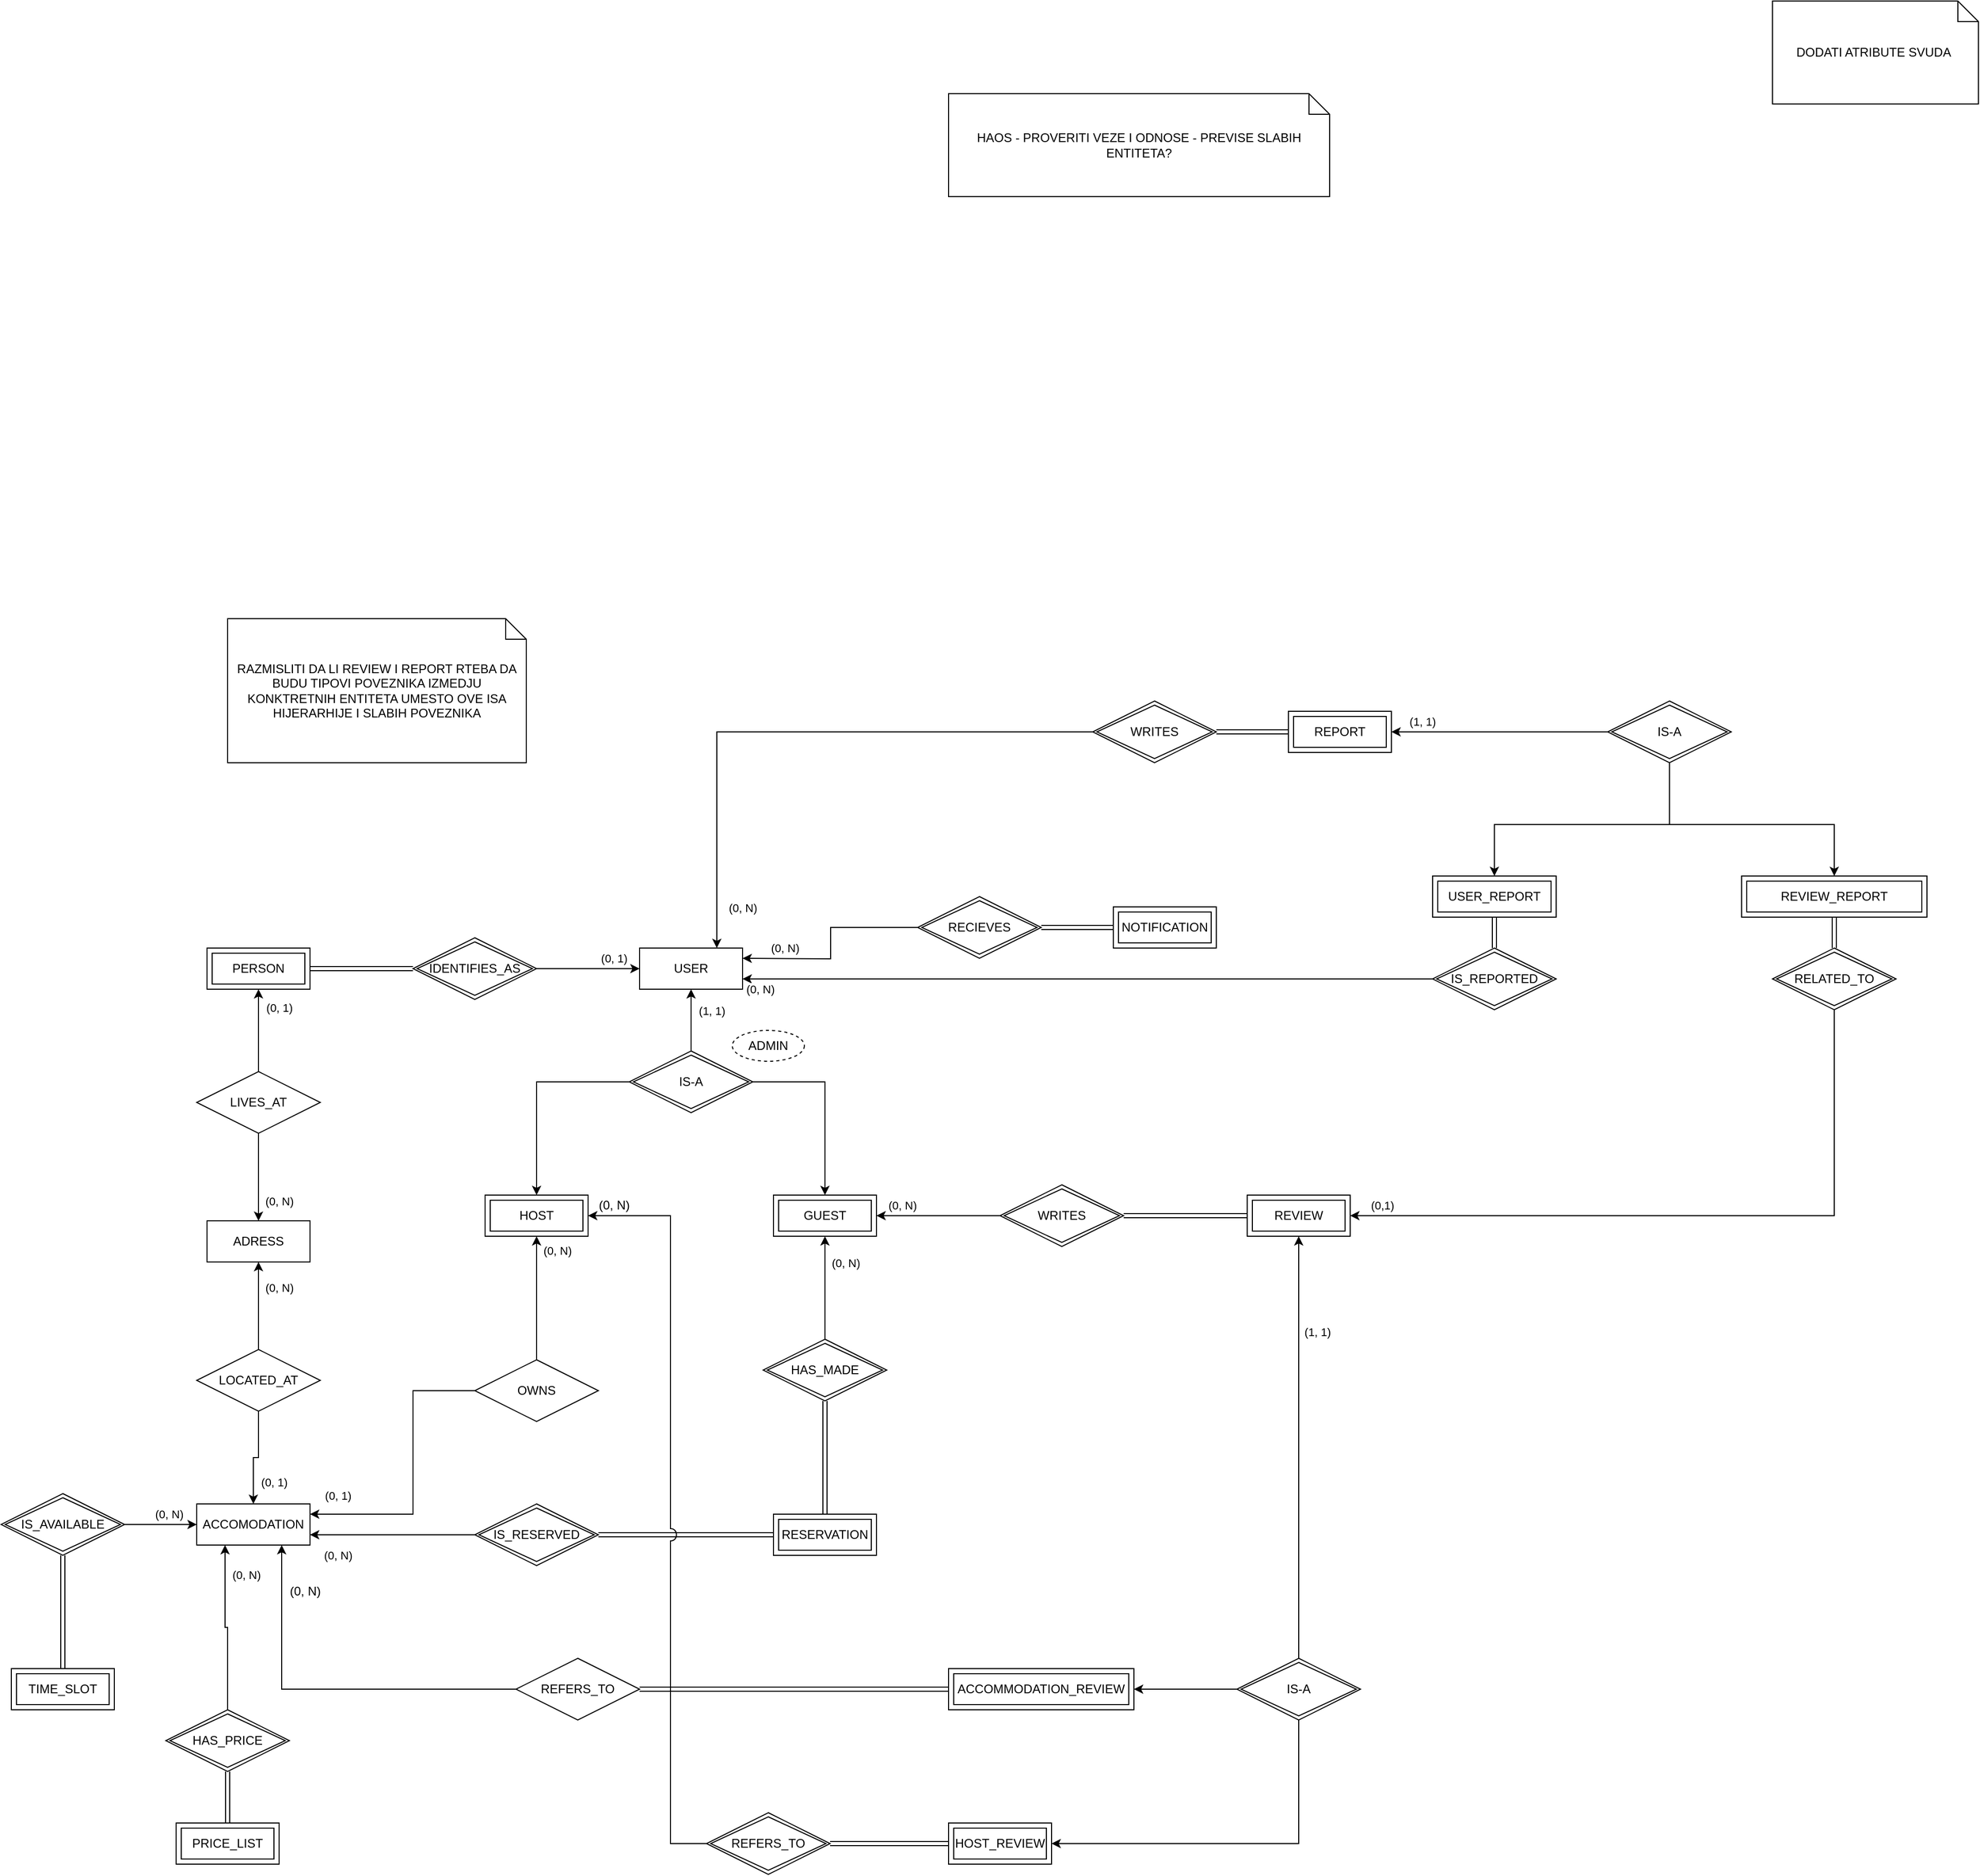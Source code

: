 <mxfile version="22.0.8" type="github">
  <diagram name="Page-1" id="e56a1550-8fbb-45ad-956c-1786394a9013">
    <mxGraphModel dx="2213" dy="1811" grid="1" gridSize="10" guides="1" tooltips="1" connect="1" arrows="1" fold="1" page="1" pageScale="1" pageWidth="1100" pageHeight="850" background="none" math="0" shadow="0">
      <root>
        <mxCell id="0" />
        <mxCell id="1" parent="0" />
        <mxCell id="FNh4Q3ipCf9CpvlprsuN-2" value="USER" style="whiteSpace=wrap;html=1;align=center;" parent="1" vertex="1">
          <mxGeometry x="100" y="120" width="100" height="40" as="geometry" />
        </mxCell>
        <mxCell id="FNh4Q3ipCf9CpvlprsuN-29" style="edgeStyle=orthogonalEdgeStyle;rounded=0;orthogonalLoop=1;jettySize=auto;html=1;entryX=0.5;entryY=1;entryDx=0;entryDy=0;" parent="1" source="FNh4Q3ipCf9CpvlprsuN-28" target="FNh4Q3ipCf9CpvlprsuN-2" edge="1">
          <mxGeometry relative="1" as="geometry" />
        </mxCell>
        <mxCell id="zW3tdYn2aXcVrVgODLso-2" value="(1, 1)" style="edgeLabel;html=1;align=center;verticalAlign=middle;resizable=0;points=[];" parent="FNh4Q3ipCf9CpvlprsuN-29" vertex="1" connectable="0">
          <mxGeometry x="0.299" relative="1" as="geometry">
            <mxPoint x="20" as="offset" />
          </mxGeometry>
        </mxCell>
        <mxCell id="FNh4Q3ipCf9CpvlprsuN-30" style="edgeStyle=orthogonalEdgeStyle;rounded=0;orthogonalLoop=1;jettySize=auto;html=1;entryX=0.5;entryY=0;entryDx=0;entryDy=0;" parent="1" source="FNh4Q3ipCf9CpvlprsuN-28" target="zW3tdYn2aXcVrVgODLso-71" edge="1">
          <mxGeometry relative="1" as="geometry">
            <mxPoint x="0.067" y="360" as="targetPoint" />
          </mxGeometry>
        </mxCell>
        <mxCell id="FNh4Q3ipCf9CpvlprsuN-33" style="edgeStyle=orthogonalEdgeStyle;rounded=0;orthogonalLoop=1;jettySize=auto;html=1;entryX=0.5;entryY=0;entryDx=0;entryDy=0;" parent="1" source="FNh4Q3ipCf9CpvlprsuN-28" target="zW3tdYn2aXcVrVgODLso-72" edge="1">
          <mxGeometry relative="1" as="geometry">
            <Array as="points">
              <mxPoint x="280" y="250" />
            </Array>
            <mxPoint x="280" y="360" as="targetPoint" />
          </mxGeometry>
        </mxCell>
        <mxCell id="FNh4Q3ipCf9CpvlprsuN-28" value="IS-A" style="shape=rhombus;double=1;perimeter=rhombusPerimeter;whiteSpace=wrap;html=1;align=center;" parent="1" vertex="1">
          <mxGeometry x="90" y="220" width="120" height="60" as="geometry" />
        </mxCell>
        <mxCell id="zW3tdYn2aXcVrVgODLso-1" value="ADMIN" style="ellipse;whiteSpace=wrap;html=1;align=center;dashed=1;" parent="1" vertex="1">
          <mxGeometry x="190" y="200" width="70" height="30" as="geometry" />
        </mxCell>
        <mxCell id="zW3tdYn2aXcVrVgODLso-26" value="ADRESS" style="whiteSpace=wrap;html=1;align=center;" parent="1" vertex="1">
          <mxGeometry x="-320" y="385" width="100" height="40" as="geometry" />
        </mxCell>
        <mxCell id="zW3tdYn2aXcVrVgODLso-27" value="ACCOMODATION" style="whiteSpace=wrap;html=1;align=center;" parent="1" vertex="1">
          <mxGeometry x="-330" y="660" width="110" height="40" as="geometry" />
        </mxCell>
        <mxCell id="zW3tdYn2aXcVrVgODLso-30" style="edgeStyle=orthogonalEdgeStyle;rounded=0;orthogonalLoop=1;jettySize=auto;html=1;entryX=0.5;entryY=1;entryDx=0;entryDy=0;" parent="1" source="zW3tdYn2aXcVrVgODLso-34" target="zW3tdYn2aXcVrVgODLso-42" edge="1">
          <mxGeometry relative="1" as="geometry" />
        </mxCell>
        <mxCell id="zW3tdYn2aXcVrVgODLso-31" value="(0, 1)" style="edgeLabel;html=1;align=center;verticalAlign=middle;resizable=0;points=[];" parent="zW3tdYn2aXcVrVgODLso-30" vertex="1" connectable="0">
          <mxGeometry x="0.555" relative="1" as="geometry">
            <mxPoint x="20" as="offset" />
          </mxGeometry>
        </mxCell>
        <mxCell id="zW3tdYn2aXcVrVgODLso-46" style="edgeStyle=orthogonalEdgeStyle;rounded=0;orthogonalLoop=1;jettySize=auto;html=1;entryX=0.5;entryY=0;entryDx=0;entryDy=0;" parent="1" source="zW3tdYn2aXcVrVgODLso-34" target="zW3tdYn2aXcVrVgODLso-26" edge="1">
          <mxGeometry relative="1" as="geometry" />
        </mxCell>
        <mxCell id="zW3tdYn2aXcVrVgODLso-47" value="(0, N)" style="edgeLabel;html=1;align=center;verticalAlign=middle;resizable=0;points=[];" parent="zW3tdYn2aXcVrVgODLso-46" vertex="1" connectable="0">
          <mxGeometry x="0.691" y="1" relative="1" as="geometry">
            <mxPoint x="19" y="-6" as="offset" />
          </mxGeometry>
        </mxCell>
        <mxCell id="zW3tdYn2aXcVrVgODLso-34" value="LIVES_AT" style="shape=rhombus;perimeter=rhombusPerimeter;whiteSpace=wrap;html=1;align=center;" parent="1" vertex="1">
          <mxGeometry x="-330" y="240" width="120" height="60" as="geometry" />
        </mxCell>
        <mxCell id="zW3tdYn2aXcVrVgODLso-35" style="edgeStyle=orthogonalEdgeStyle;rounded=0;orthogonalLoop=1;jettySize=auto;html=1;entryX=0.5;entryY=1;entryDx=0;entryDy=0;" parent="1" source="zW3tdYn2aXcVrVgODLso-39" target="zW3tdYn2aXcVrVgODLso-26" edge="1">
          <mxGeometry relative="1" as="geometry" />
        </mxCell>
        <mxCell id="zW3tdYn2aXcVrVgODLso-36" value="(0, N)" style="edgeLabel;html=1;align=center;verticalAlign=middle;resizable=0;points=[];" parent="zW3tdYn2aXcVrVgODLso-35" vertex="1" connectable="0">
          <mxGeometry x="0.423" y="-1" relative="1" as="geometry">
            <mxPoint x="19" as="offset" />
          </mxGeometry>
        </mxCell>
        <mxCell id="zW3tdYn2aXcVrVgODLso-37" style="edgeStyle=orthogonalEdgeStyle;rounded=0;orthogonalLoop=1;jettySize=auto;html=1;entryX=0.5;entryY=0;entryDx=0;entryDy=0;" parent="1" source="zW3tdYn2aXcVrVgODLso-39" target="zW3tdYn2aXcVrVgODLso-27" edge="1">
          <mxGeometry relative="1" as="geometry">
            <mxPoint x="116" y="700" as="targetPoint" />
          </mxGeometry>
        </mxCell>
        <mxCell id="zW3tdYn2aXcVrVgODLso-38" value="(0, 1)" style="edgeLabel;html=1;align=center;verticalAlign=middle;resizable=0;points=[];" parent="zW3tdYn2aXcVrVgODLso-37" vertex="1" connectable="0">
          <mxGeometry x="0.228" y="1" relative="1" as="geometry">
            <mxPoint x="19" y="15" as="offset" />
          </mxGeometry>
        </mxCell>
        <mxCell id="zW3tdYn2aXcVrVgODLso-39" value="LOCATED_AT" style="shape=rhombus;perimeter=rhombusPerimeter;whiteSpace=wrap;html=1;align=center;" parent="1" vertex="1">
          <mxGeometry x="-330" y="510" width="120" height="60" as="geometry" />
        </mxCell>
        <mxCell id="zW3tdYn2aXcVrVgODLso-44" style="edgeStyle=orthogonalEdgeStyle;rounded=0;orthogonalLoop=1;jettySize=auto;html=1;entryX=0;entryY=0.5;entryDx=0;entryDy=0;" parent="1" source="zW3tdYn2aXcVrVgODLso-41" target="FNh4Q3ipCf9CpvlprsuN-2" edge="1">
          <mxGeometry relative="1" as="geometry" />
        </mxCell>
        <mxCell id="zW3tdYn2aXcVrVgODLso-45" value="(0, 1)" style="edgeLabel;html=1;align=center;verticalAlign=middle;resizable=0;points=[];" parent="zW3tdYn2aXcVrVgODLso-44" vertex="1" connectable="0">
          <mxGeometry x="0.599" y="3" relative="1" as="geometry">
            <mxPoint x="-5" y="-7" as="offset" />
          </mxGeometry>
        </mxCell>
        <mxCell id="zW3tdYn2aXcVrVgODLso-41" value="IDENTIFIES_AS" style="shape=rhombus;double=1;perimeter=rhombusPerimeter;whiteSpace=wrap;html=1;align=center;" parent="1" vertex="1">
          <mxGeometry x="-120" y="110" width="120" height="60" as="geometry" />
        </mxCell>
        <mxCell id="zW3tdYn2aXcVrVgODLso-42" value="PERSON" style="shape=ext;margin=3;double=1;whiteSpace=wrap;html=1;align=center;" parent="1" vertex="1">
          <mxGeometry x="-320" y="120" width="100" height="40" as="geometry" />
        </mxCell>
        <mxCell id="zW3tdYn2aXcVrVgODLso-43" value="" style="shape=link;html=1;rounded=0;entryX=1;entryY=0.5;entryDx=0;entryDy=0;exitX=0;exitY=0.5;exitDx=0;exitDy=0;" parent="1" source="zW3tdYn2aXcVrVgODLso-41" target="zW3tdYn2aXcVrVgODLso-42" edge="1">
          <mxGeometry relative="1" as="geometry">
            <mxPoint x="-80" y="140" as="sourcePoint" />
            <mxPoint x="-690" y="350" as="targetPoint" />
          </mxGeometry>
        </mxCell>
        <mxCell id="zW3tdYn2aXcVrVgODLso-49" style="edgeStyle=orthogonalEdgeStyle;rounded=0;orthogonalLoop=1;jettySize=auto;html=1;entryX=0.25;entryY=1;entryDx=0;entryDy=0;" parent="1" source="zW3tdYn2aXcVrVgODLso-48" target="zW3tdYn2aXcVrVgODLso-27" edge="1">
          <mxGeometry relative="1" as="geometry" />
        </mxCell>
        <mxCell id="zW3tdYn2aXcVrVgODLso-50" value="(0, N)" style="edgeLabel;html=1;align=center;verticalAlign=middle;resizable=0;points=[];" parent="zW3tdYn2aXcVrVgODLso-49" vertex="1" connectable="0">
          <mxGeometry x="0.681" y="2" relative="1" as="geometry">
            <mxPoint x="22" y="3" as="offset" />
          </mxGeometry>
        </mxCell>
        <mxCell id="zW3tdYn2aXcVrVgODLso-48" value="HAS_PRICE" style="shape=rhombus;double=1;perimeter=rhombusPerimeter;whiteSpace=wrap;html=1;align=center;" parent="1" vertex="1">
          <mxGeometry x="-360" y="860" width="120" height="60" as="geometry" />
        </mxCell>
        <mxCell id="zW3tdYn2aXcVrVgODLso-53" value="PRICE_LIST" style="shape=ext;margin=3;double=1;whiteSpace=wrap;html=1;align=center;" parent="1" vertex="1">
          <mxGeometry x="-350" y="970" width="100" height="40" as="geometry" />
        </mxCell>
        <mxCell id="zW3tdYn2aXcVrVgODLso-55" value="" style="shape=link;html=1;rounded=0;entryX=0.5;entryY=1;entryDx=0;entryDy=0;exitX=0.5;exitY=0;exitDx=0;exitDy=0;" parent="1" source="zW3tdYn2aXcVrVgODLso-53" target="zW3tdYn2aXcVrVgODLso-48" edge="1">
          <mxGeometry relative="1" as="geometry">
            <mxPoint x="-120" y="920" as="sourcePoint" />
            <mxPoint x="-220" y="920" as="targetPoint" />
          </mxGeometry>
        </mxCell>
        <mxCell id="zW3tdYn2aXcVrVgODLso-61" style="edgeStyle=orthogonalEdgeStyle;rounded=0;orthogonalLoop=1;jettySize=auto;html=1;entryX=0;entryY=0.5;entryDx=0;entryDy=0;" parent="1" source="zW3tdYn2aXcVrVgODLso-56" target="zW3tdYn2aXcVrVgODLso-27" edge="1">
          <mxGeometry relative="1" as="geometry" />
        </mxCell>
        <mxCell id="zW3tdYn2aXcVrVgODLso-62" value="(0, N)" style="edgeLabel;html=1;align=center;verticalAlign=middle;resizable=0;points=[];" parent="zW3tdYn2aXcVrVgODLso-61" vertex="1" connectable="0">
          <mxGeometry x="0.587" relative="1" as="geometry">
            <mxPoint x="-13" y="-10" as="offset" />
          </mxGeometry>
        </mxCell>
        <mxCell id="zW3tdYn2aXcVrVgODLso-56" value="IS_AVAILABLE" style="shape=rhombus;double=1;perimeter=rhombusPerimeter;whiteSpace=wrap;html=1;align=center;" parent="1" vertex="1">
          <mxGeometry x="-520" y="650" width="120" height="60" as="geometry" />
        </mxCell>
        <mxCell id="zW3tdYn2aXcVrVgODLso-57" value="TIME_SLOT" style="shape=ext;margin=3;double=1;whiteSpace=wrap;html=1;align=center;" parent="1" vertex="1">
          <mxGeometry x="-510" y="820" width="100" height="40" as="geometry" />
        </mxCell>
        <mxCell id="zW3tdYn2aXcVrVgODLso-58" value="" style="shape=link;html=1;rounded=0;entryX=0.5;entryY=1;entryDx=0;entryDy=0;exitX=0.5;exitY=0;exitDx=0;exitDy=0;" parent="1" source="zW3tdYn2aXcVrVgODLso-57" target="zW3tdYn2aXcVrVgODLso-56" edge="1">
          <mxGeometry relative="1" as="geometry">
            <mxPoint x="-310" y="770" as="sourcePoint" />
            <mxPoint x="-410" y="770" as="targetPoint" />
          </mxGeometry>
        </mxCell>
        <mxCell id="zW3tdYn2aXcVrVgODLso-71" value="HOST" style="shape=ext;margin=3;double=1;whiteSpace=wrap;html=1;align=center;" parent="1" vertex="1">
          <mxGeometry x="-50" y="360" width="100" height="40" as="geometry" />
        </mxCell>
        <mxCell id="zW3tdYn2aXcVrVgODLso-72" value="GUEST" style="shape=ext;margin=3;double=1;whiteSpace=wrap;html=1;align=center;" parent="1" vertex="1">
          <mxGeometry x="230" y="360" width="100" height="40" as="geometry" />
        </mxCell>
        <mxCell id="zW3tdYn2aXcVrVgODLso-73" value="RESERVATION" style="shape=ext;margin=3;double=1;whiteSpace=wrap;html=1;align=center;" parent="1" vertex="1">
          <mxGeometry x="230" y="670" width="100" height="40" as="geometry" />
        </mxCell>
        <mxCell id="zW3tdYn2aXcVrVgODLso-78" style="edgeStyle=orthogonalEdgeStyle;rounded=0;orthogonalLoop=1;jettySize=auto;html=1;entryX=1;entryY=0.5;entryDx=0;entryDy=0;" parent="1" source="zW3tdYn2aXcVrVgODLso-74" edge="1">
          <mxGeometry relative="1" as="geometry">
            <mxPoint x="-220.0" y="690.0" as="targetPoint" />
          </mxGeometry>
        </mxCell>
        <mxCell id="zW3tdYn2aXcVrVgODLso-82" value="(0, N)" style="edgeLabel;html=1;align=center;verticalAlign=middle;resizable=0;points=[];" parent="zW3tdYn2aXcVrVgODLso-78" vertex="1" connectable="0">
          <mxGeometry x="0.672" y="-4" relative="1" as="geometry">
            <mxPoint y="24" as="offset" />
          </mxGeometry>
        </mxCell>
        <mxCell id="zW3tdYn2aXcVrVgODLso-74" value="IS_RESERVED" style="shape=rhombus;double=1;perimeter=rhombusPerimeter;whiteSpace=wrap;html=1;align=center;" parent="1" vertex="1">
          <mxGeometry x="-60" y="660" width="120" height="60" as="geometry" />
        </mxCell>
        <mxCell id="zW3tdYn2aXcVrVgODLso-77" style="edgeStyle=orthogonalEdgeStyle;rounded=0;orthogonalLoop=1;jettySize=auto;html=1;entryX=0.5;entryY=1;entryDx=0;entryDy=0;" parent="1" source="zW3tdYn2aXcVrVgODLso-75" target="zW3tdYn2aXcVrVgODLso-72" edge="1">
          <mxGeometry relative="1" as="geometry" />
        </mxCell>
        <mxCell id="zW3tdYn2aXcVrVgODLso-81" value="(0, N)" style="edgeLabel;html=1;align=center;verticalAlign=middle;resizable=0;points=[];" parent="zW3tdYn2aXcVrVgODLso-77" vertex="1" connectable="0">
          <mxGeometry x="0.545" relative="1" as="geometry">
            <mxPoint x="20" y="3" as="offset" />
          </mxGeometry>
        </mxCell>
        <mxCell id="zW3tdYn2aXcVrVgODLso-75" value="HAS_MADE" style="shape=rhombus;double=1;perimeter=rhombusPerimeter;whiteSpace=wrap;html=1;align=center;" parent="1" vertex="1">
          <mxGeometry x="220" y="500" width="120" height="60" as="geometry" />
        </mxCell>
        <mxCell id="zW3tdYn2aXcVrVgODLso-79" value="" style="shape=link;html=1;rounded=0;entryX=0.5;entryY=1;entryDx=0;entryDy=0;exitX=0.5;exitY=0;exitDx=0;exitDy=0;" parent="1" source="zW3tdYn2aXcVrVgODLso-73" target="zW3tdYn2aXcVrVgODLso-75" edge="1">
          <mxGeometry relative="1" as="geometry">
            <mxPoint x="329.09" y="665" as="sourcePoint" />
            <mxPoint x="329.09" y="555" as="targetPoint" />
          </mxGeometry>
        </mxCell>
        <mxCell id="zW3tdYn2aXcVrVgODLso-80" value="" style="shape=link;html=1;rounded=0;entryX=0;entryY=0.5;entryDx=0;entryDy=0;exitX=1;exitY=0.5;exitDx=0;exitDy=0;" parent="1" source="zW3tdYn2aXcVrVgODLso-74" target="zW3tdYn2aXcVrVgODLso-73" edge="1">
          <mxGeometry relative="1" as="geometry">
            <mxPoint x="110" y="720" as="sourcePoint" />
            <mxPoint x="110" y="620" as="targetPoint" />
          </mxGeometry>
        </mxCell>
        <mxCell id="zW3tdYn2aXcVrVgODLso-85" style="edgeStyle=orthogonalEdgeStyle;rounded=0;orthogonalLoop=1;jettySize=auto;html=1;entryX=0.5;entryY=1;entryDx=0;entryDy=0;" parent="1" source="zW3tdYn2aXcVrVgODLso-83" target="zW3tdYn2aXcVrVgODLso-71" edge="1">
          <mxGeometry relative="1" as="geometry" />
        </mxCell>
        <mxCell id="zW3tdYn2aXcVrVgODLso-90" value="(0, N)" style="edgeLabel;html=1;align=center;verticalAlign=middle;resizable=0;points=[];" parent="zW3tdYn2aXcVrVgODLso-85" vertex="1" connectable="0">
          <mxGeometry x="0.837" y="3" relative="1" as="geometry">
            <mxPoint x="23" y="4" as="offset" />
          </mxGeometry>
        </mxCell>
        <mxCell id="zW3tdYn2aXcVrVgODLso-88" style="edgeStyle=orthogonalEdgeStyle;rounded=0;orthogonalLoop=1;jettySize=auto;html=1;entryX=1;entryY=0.25;entryDx=0;entryDy=0;" parent="1" source="zW3tdYn2aXcVrVgODLso-83" target="zW3tdYn2aXcVrVgODLso-27" edge="1">
          <mxGeometry relative="1" as="geometry">
            <Array as="points">
              <mxPoint x="-120" y="670" />
            </Array>
          </mxGeometry>
        </mxCell>
        <mxCell id="zW3tdYn2aXcVrVgODLso-89" value="(0, 1)" style="edgeLabel;html=1;align=center;verticalAlign=middle;resizable=0;points=[];" parent="zW3tdYn2aXcVrVgODLso-88" vertex="1" connectable="0">
          <mxGeometry x="0.737" relative="1" as="geometry">
            <mxPoint x="-10" y="-18" as="offset" />
          </mxGeometry>
        </mxCell>
        <mxCell id="zW3tdYn2aXcVrVgODLso-83" value="OWNS" style="shape=rhombus;perimeter=rhombusPerimeter;whiteSpace=wrap;html=1;align=center;" parent="1" vertex="1">
          <mxGeometry x="-60" y="520" width="120" height="60" as="geometry" />
        </mxCell>
        <mxCell id="zW3tdYn2aXcVrVgODLso-91" value="NOTIFICATION" style="shape=ext;margin=3;double=1;whiteSpace=wrap;html=1;align=center;" parent="1" vertex="1">
          <mxGeometry x="560" y="80" width="100" height="40" as="geometry" />
        </mxCell>
        <mxCell id="zW3tdYn2aXcVrVgODLso-93" style="edgeStyle=orthogonalEdgeStyle;rounded=0;orthogonalLoop=1;jettySize=auto;html=1;entryX=1;entryY=0.5;entryDx=0;entryDy=0;" parent="1" source="zW3tdYn2aXcVrVgODLso-92" edge="1">
          <mxGeometry relative="1" as="geometry">
            <mxPoint x="200" y="130" as="targetPoint" />
          </mxGeometry>
        </mxCell>
        <mxCell id="zW3tdYn2aXcVrVgODLso-94" value="(0, N)" style="edgeLabel;html=1;align=center;verticalAlign=middle;resizable=0;points=[];" parent="zW3tdYn2aXcVrVgODLso-93" vertex="1" connectable="0">
          <mxGeometry x="0.589" relative="1" as="geometry">
            <mxPoint y="-10" as="offset" />
          </mxGeometry>
        </mxCell>
        <mxCell id="zW3tdYn2aXcVrVgODLso-92" value="RECIEVES" style="shape=rhombus;double=1;perimeter=rhombusPerimeter;whiteSpace=wrap;html=1;align=center;" parent="1" vertex="1">
          <mxGeometry x="370" y="70" width="120" height="60" as="geometry" />
        </mxCell>
        <mxCell id="zW3tdYn2aXcVrVgODLso-95" value="" style="shape=link;html=1;rounded=0;entryX=0;entryY=0.5;entryDx=0;entryDy=0;exitX=1;exitY=0.5;exitDx=0;exitDy=0;" parent="1" source="zW3tdYn2aXcVrVgODLso-92" target="zW3tdYn2aXcVrVgODLso-91" edge="1">
          <mxGeometry relative="1" as="geometry">
            <mxPoint x="390" y="180" as="sourcePoint" />
            <mxPoint x="560" y="180" as="targetPoint" />
          </mxGeometry>
        </mxCell>
        <mxCell id="zW3tdYn2aXcVrVgODLso-109" style="edgeStyle=orthogonalEdgeStyle;rounded=0;orthogonalLoop=1;jettySize=auto;html=1;entryX=0.5;entryY=1;entryDx=0;entryDy=0;" parent="1" source="zW3tdYn2aXcVrVgODLso-97" target="zW3tdYn2aXcVrVgODLso-113" edge="1">
          <mxGeometry relative="1" as="geometry">
            <mxPoint x="740" y="450" as="targetPoint" />
          </mxGeometry>
        </mxCell>
        <mxCell id="zW3tdYn2aXcVrVgODLso-112" value="(1, 1)" style="edgeLabel;html=1;align=center;verticalAlign=middle;resizable=0;points=[];" parent="zW3tdYn2aXcVrVgODLso-109" vertex="1" connectable="0">
          <mxGeometry x="0.252" y="1" relative="1" as="geometry">
            <mxPoint x="19" y="-61" as="offset" />
          </mxGeometry>
        </mxCell>
        <mxCell id="zW3tdYn2aXcVrVgODLso-110" style="edgeStyle=orthogonalEdgeStyle;rounded=0;orthogonalLoop=1;jettySize=auto;html=1;entryX=1;entryY=0.5;entryDx=0;entryDy=0;" parent="1" source="zW3tdYn2aXcVrVgODLso-97" target="zW3tdYn2aXcVrVgODLso-99" edge="1">
          <mxGeometry relative="1" as="geometry" />
        </mxCell>
        <mxCell id="zW3tdYn2aXcVrVgODLso-111" style="edgeStyle=orthogonalEdgeStyle;rounded=0;orthogonalLoop=1;jettySize=auto;html=1;entryX=1;entryY=0.5;entryDx=0;entryDy=0;" parent="1" source="zW3tdYn2aXcVrVgODLso-97" target="zW3tdYn2aXcVrVgODLso-98" edge="1">
          <mxGeometry relative="1" as="geometry">
            <Array as="points">
              <mxPoint x="740" y="990" />
            </Array>
          </mxGeometry>
        </mxCell>
        <mxCell id="zW3tdYn2aXcVrVgODLso-97" value="IS-A" style="shape=rhombus;double=1;perimeter=rhombusPerimeter;whiteSpace=wrap;html=1;align=center;" parent="1" vertex="1">
          <mxGeometry x="680" y="810" width="120" height="60" as="geometry" />
        </mxCell>
        <mxCell id="zW3tdYn2aXcVrVgODLso-98" value="HOST_REVIEW" style="shape=ext;margin=3;double=1;whiteSpace=wrap;html=1;align=center;" parent="1" vertex="1">
          <mxGeometry x="400" y="970" width="100" height="40" as="geometry" />
        </mxCell>
        <mxCell id="zW3tdYn2aXcVrVgODLso-99" value="ACCOMMODATION_REVIEW" style="shape=ext;margin=3;double=1;whiteSpace=wrap;html=1;align=center;" parent="1" vertex="1">
          <mxGeometry x="400" y="820" width="180" height="40" as="geometry" />
        </mxCell>
        <mxCell id="zW3tdYn2aXcVrVgODLso-122" style="edgeStyle=orthogonalEdgeStyle;rounded=0;orthogonalLoop=1;jettySize=auto;html=1;entryX=1;entryY=0.5;entryDx=0;entryDy=0;" parent="1" source="zW3tdYn2aXcVrVgODLso-101" target="zW3tdYn2aXcVrVgODLso-119" edge="1">
          <mxGeometry relative="1" as="geometry" />
        </mxCell>
        <mxCell id="zW3tdYn2aXcVrVgODLso-125" value="(1, 1)" style="edgeLabel;html=1;align=center;verticalAlign=middle;resizable=0;points=[];" parent="zW3tdYn2aXcVrVgODLso-122" vertex="1" connectable="0">
          <mxGeometry x="0.394" relative="1" as="geometry">
            <mxPoint x="-34" y="-10" as="offset" />
          </mxGeometry>
        </mxCell>
        <mxCell id="ZNePwDmFknTvc-3T5sdp-17" style="edgeStyle=orthogonalEdgeStyle;rounded=0;orthogonalLoop=1;jettySize=auto;html=1;entryX=0.5;entryY=0;entryDx=0;entryDy=0;exitX=0.5;exitY=1;exitDx=0;exitDy=0;" edge="1" parent="1" source="zW3tdYn2aXcVrVgODLso-101" target="zW3tdYn2aXcVrVgODLso-102">
          <mxGeometry relative="1" as="geometry">
            <mxPoint x="1090" y="-50" as="sourcePoint" />
            <mxPoint x="980" y="90" as="targetPoint" />
            <Array as="points">
              <mxPoint x="1100" />
              <mxPoint x="930" />
            </Array>
          </mxGeometry>
        </mxCell>
        <mxCell id="ZNePwDmFknTvc-3T5sdp-18" style="edgeStyle=orthogonalEdgeStyle;rounded=0;orthogonalLoop=1;jettySize=auto;html=1;entryX=0.5;entryY=0;entryDx=0;entryDy=0;" edge="1" parent="1" source="zW3tdYn2aXcVrVgODLso-101" target="zW3tdYn2aXcVrVgODLso-103">
          <mxGeometry relative="1" as="geometry">
            <Array as="points">
              <mxPoint x="1100" />
              <mxPoint x="1260" />
            </Array>
          </mxGeometry>
        </mxCell>
        <mxCell id="zW3tdYn2aXcVrVgODLso-101" value="IS-A" style="shape=rhombus;double=1;perimeter=rhombusPerimeter;whiteSpace=wrap;html=1;align=center;" parent="1" vertex="1">
          <mxGeometry x="1040" y="-120" width="120" height="60" as="geometry" />
        </mxCell>
        <mxCell id="zW3tdYn2aXcVrVgODLso-102" value="USER_REPORT" style="shape=ext;margin=3;double=1;whiteSpace=wrap;html=1;align=center;" parent="1" vertex="1">
          <mxGeometry x="870" y="50" width="120" height="40" as="geometry" />
        </mxCell>
        <mxCell id="zW3tdYn2aXcVrVgODLso-103" value="REVIEW_REPORT" style="shape=ext;margin=3;double=1;whiteSpace=wrap;html=1;align=center;" parent="1" vertex="1">
          <mxGeometry x="1170" y="50" width="180" height="40" as="geometry" />
        </mxCell>
        <mxCell id="zW3tdYn2aXcVrVgODLso-107" style="edgeStyle=orthogonalEdgeStyle;rounded=0;orthogonalLoop=1;jettySize=auto;html=1;exitX=0;exitY=0.5;exitDx=0;exitDy=0;entryX=1;entryY=0.5;entryDx=0;entryDy=0;" parent="1" source="zW3tdYn2aXcVrVgODLso-105" edge="1" target="zW3tdYn2aXcVrVgODLso-72">
          <mxGeometry relative="1" as="geometry">
            <mxPoint x="380" y="380" as="targetPoint" />
            <Array as="points" />
          </mxGeometry>
        </mxCell>
        <mxCell id="ZNePwDmFknTvc-3T5sdp-20" value="(0, N)" style="edgeLabel;html=1;align=center;verticalAlign=middle;resizable=0;points=[];" vertex="1" connectable="0" parent="zW3tdYn2aXcVrVgODLso-107">
          <mxGeometry x="0.588" y="-3" relative="1" as="geometry">
            <mxPoint y="-7" as="offset" />
          </mxGeometry>
        </mxCell>
        <mxCell id="zW3tdYn2aXcVrVgODLso-105" value="WRITES" style="shape=rhombus;double=1;perimeter=rhombusPerimeter;whiteSpace=wrap;html=1;align=center;" parent="1" vertex="1">
          <mxGeometry x="450" y="350" width="120" height="60" as="geometry" />
        </mxCell>
        <mxCell id="zW3tdYn2aXcVrVgODLso-106" value="" style="shape=link;html=1;rounded=0;exitX=1;exitY=0.5;exitDx=0;exitDy=0;entryX=0;entryY=0.5;entryDx=0;entryDy=0;" parent="1" source="zW3tdYn2aXcVrVgODLso-105" target="zW3tdYn2aXcVrVgODLso-113" edge="1">
          <mxGeometry relative="1" as="geometry">
            <mxPoint x="835" y="640" as="sourcePoint" />
            <mxPoint x="670" y="380" as="targetPoint" />
          </mxGeometry>
        </mxCell>
        <mxCell id="zW3tdYn2aXcVrVgODLso-113" value="REVIEW" style="shape=ext;margin=3;double=1;whiteSpace=wrap;html=1;align=center;" parent="1" vertex="1">
          <mxGeometry x="690" y="360" width="100" height="40" as="geometry" />
        </mxCell>
        <mxCell id="zW3tdYn2aXcVrVgODLso-120" style="edgeStyle=orthogonalEdgeStyle;rounded=0;orthogonalLoop=1;jettySize=auto;html=1;entryX=0.75;entryY=0;entryDx=0;entryDy=0;" parent="1" source="zW3tdYn2aXcVrVgODLso-117" target="FNh4Q3ipCf9CpvlprsuN-2" edge="1">
          <mxGeometry relative="1" as="geometry" />
        </mxCell>
        <mxCell id="zW3tdYn2aXcVrVgODLso-128" value="(0, N)" style="edgeLabel;html=1;align=center;verticalAlign=middle;resizable=0;points=[];" parent="zW3tdYn2aXcVrVgODLso-120" vertex="1" connectable="0">
          <mxGeometry x="0.851" y="1" relative="1" as="geometry">
            <mxPoint x="24" y="4" as="offset" />
          </mxGeometry>
        </mxCell>
        <mxCell id="zW3tdYn2aXcVrVgODLso-117" value="WRITES" style="shape=rhombus;double=1;perimeter=rhombusPerimeter;whiteSpace=wrap;html=1;align=center;" parent="1" vertex="1">
          <mxGeometry x="540" y="-120" width="120" height="60" as="geometry" />
        </mxCell>
        <mxCell id="zW3tdYn2aXcVrVgODLso-118" value="" style="shape=link;html=1;rounded=0;entryX=0;entryY=0.5;entryDx=0;entryDy=0;exitX=1;exitY=0.5;exitDx=0;exitDy=0;" parent="1" source="zW3tdYn2aXcVrVgODLso-117" target="zW3tdYn2aXcVrVgODLso-119" edge="1">
          <mxGeometry relative="1" as="geometry">
            <mxPoint x="880" y="75" as="sourcePoint" />
            <mxPoint x="770" y="-80.0" as="targetPoint" />
          </mxGeometry>
        </mxCell>
        <mxCell id="zW3tdYn2aXcVrVgODLso-119" value="REPORT" style="shape=ext;margin=3;double=1;whiteSpace=wrap;html=1;align=center;" parent="1" vertex="1">
          <mxGeometry x="730" y="-110" width="100" height="40" as="geometry" />
        </mxCell>
        <mxCell id="zW3tdYn2aXcVrVgODLso-131" style="edgeStyle=orthogonalEdgeStyle;rounded=0;orthogonalLoop=1;jettySize=auto;html=1;entryX=1;entryY=0.5;entryDx=0;entryDy=0;" parent="1" source="zW3tdYn2aXcVrVgODLso-129" target="zW3tdYn2aXcVrVgODLso-113" edge="1">
          <mxGeometry relative="1" as="geometry">
            <mxPoint x="1200" y="400" as="targetPoint" />
            <Array as="points">
              <mxPoint x="1260" y="380" />
            </Array>
          </mxGeometry>
        </mxCell>
        <mxCell id="ZNePwDmFknTvc-3T5sdp-19" value="(0,1)" style="edgeLabel;html=1;align=center;verticalAlign=middle;resizable=0;points=[];" vertex="1" connectable="0" parent="zW3tdYn2aXcVrVgODLso-131">
          <mxGeometry x="0.844" relative="1" as="geometry">
            <mxPoint x="-22" y="-10" as="offset" />
          </mxGeometry>
        </mxCell>
        <mxCell id="zW3tdYn2aXcVrVgODLso-129" value="RELATED_TO" style="shape=rhombus;double=1;perimeter=rhombusPerimeter;whiteSpace=wrap;html=1;align=center;" parent="1" vertex="1">
          <mxGeometry x="1200" y="120" width="120" height="60" as="geometry" />
        </mxCell>
        <mxCell id="zW3tdYn2aXcVrVgODLso-130" value="" style="shape=link;html=1;rounded=0;entryX=0.5;entryY=1;entryDx=0;entryDy=0;exitX=0.5;exitY=0;exitDx=0;exitDy=0;" parent="1" target="zW3tdYn2aXcVrVgODLso-103" edge="1" source="zW3tdYn2aXcVrVgODLso-129">
          <mxGeometry relative="1" as="geometry">
            <mxPoint x="1030" y="19.41" as="sourcePoint" />
            <mxPoint x="1140" y="19.41" as="targetPoint" />
          </mxGeometry>
        </mxCell>
        <mxCell id="zW3tdYn2aXcVrVgODLso-135" style="edgeStyle=orthogonalEdgeStyle;rounded=0;orthogonalLoop=1;jettySize=auto;html=1;entryX=1;entryY=0.75;entryDx=0;entryDy=0;exitX=0;exitY=0.5;exitDx=0;exitDy=0;" parent="1" source="zW3tdYn2aXcVrVgODLso-137" target="FNh4Q3ipCf9CpvlprsuN-2" edge="1">
          <mxGeometry relative="1" as="geometry">
            <mxPoint x="1250.067" y="-350.033" as="sourcePoint" />
            <Array as="points">
              <mxPoint x="810" y="150" />
              <mxPoint x="810" y="150" />
            </Array>
          </mxGeometry>
        </mxCell>
        <mxCell id="zW3tdYn2aXcVrVgODLso-140" value="(0, N)" style="edgeLabel;html=1;align=center;verticalAlign=middle;resizable=0;points=[];" parent="zW3tdYn2aXcVrVgODLso-135" vertex="1" connectable="0">
          <mxGeometry x="0.95" y="1" relative="1" as="geometry">
            <mxPoint y="9" as="offset" />
          </mxGeometry>
        </mxCell>
        <mxCell id="zW3tdYn2aXcVrVgODLso-137" value="IS_REPORTED" style="shape=rhombus;double=1;perimeter=rhombusPerimeter;whiteSpace=wrap;html=1;align=center;" parent="1" vertex="1">
          <mxGeometry x="870" y="120" width="120" height="60" as="geometry" />
        </mxCell>
        <mxCell id="zW3tdYn2aXcVrVgODLso-139" value="" style="shape=link;html=1;rounded=0;entryX=0.5;entryY=1;entryDx=0;entryDy=0;exitX=0.5;exitY=0;exitDx=0;exitDy=0;" parent="1" source="zW3tdYn2aXcVrVgODLso-137" target="zW3tdYn2aXcVrVgODLso-102" edge="1">
          <mxGeometry relative="1" as="geometry">
            <mxPoint x="990" y="-280" as="sourcePoint" />
            <mxPoint x="990" y="-340" as="targetPoint" />
          </mxGeometry>
        </mxCell>
        <mxCell id="zW3tdYn2aXcVrVgODLso-141" value="HAOS - PROVERITI VEZE I ODNOSE - PREVISE SLABIH ENTITETA?" style="shape=note;size=20;whiteSpace=wrap;html=1;" parent="1" vertex="1">
          <mxGeometry x="400" y="-710" width="370" height="100" as="geometry" />
        </mxCell>
        <mxCell id="zW3tdYn2aXcVrVgODLso-142" value="DODATI ATRIBUTE SVUDA&amp;nbsp;" style="shape=note;size=20;whiteSpace=wrap;html=1;" parent="1" vertex="1">
          <mxGeometry x="1200" y="-800" width="200" height="100" as="geometry" />
        </mxCell>
        <mxCell id="zW3tdYn2aXcVrVgODLso-143" value="RAZMISLITI DA LI REVIEW I REPORT RTEBA DA BUDU TIPOVI POVEZNIKA IZMEDJU KONKTRETNIH ENTITETA UMESTO OVE ISA HIJERARHIJE I SLABIH POVEZNIKA" style="shape=note;size=20;whiteSpace=wrap;html=1;" parent="1" vertex="1">
          <mxGeometry x="-300" y="-200" width="290" height="140" as="geometry" />
        </mxCell>
        <mxCell id="ZNePwDmFknTvc-3T5sdp-7" style="edgeStyle=orthogonalEdgeStyle;rounded=0;orthogonalLoop=1;jettySize=auto;html=1;entryX=0.75;entryY=1;entryDx=0;entryDy=0;" edge="1" parent="1" source="ZNePwDmFknTvc-3T5sdp-4" target="zW3tdYn2aXcVrVgODLso-27">
          <mxGeometry relative="1" as="geometry" />
        </mxCell>
        <mxCell id="ZNePwDmFknTvc-3T5sdp-4" value="REFERS_TO" style="shape=rhombus;perimeter=rhombusPerimeter;whiteSpace=wrap;html=1;align=center;" vertex="1" parent="1">
          <mxGeometry x="-20" y="810" width="120" height="60" as="geometry" />
        </mxCell>
        <mxCell id="ZNePwDmFknTvc-3T5sdp-14" style="edgeStyle=orthogonalEdgeStyle;rounded=0;orthogonalLoop=1;jettySize=auto;html=1;entryX=1;entryY=0.5;entryDx=0;entryDy=0;jumpStyle=arc;jumpSize=12;" edge="1" parent="1" source="ZNePwDmFknTvc-3T5sdp-11" target="zW3tdYn2aXcVrVgODLso-71">
          <mxGeometry relative="1" as="geometry">
            <mxPoint x="130" y="450" as="targetPoint" />
            <Array as="points">
              <mxPoint x="130" y="990" />
              <mxPoint x="130" y="380" />
            </Array>
          </mxGeometry>
        </mxCell>
        <mxCell id="ZNePwDmFknTvc-3T5sdp-11" value="REFERS_TO" style="shape=rhombus;double=1;perimeter=rhombusPerimeter;whiteSpace=wrap;html=1;align=center;" vertex="1" parent="1">
          <mxGeometry x="165" y="960" width="120" height="60" as="geometry" />
        </mxCell>
        <mxCell id="ZNePwDmFknTvc-3T5sdp-12" value="" style="shape=link;html=1;rounded=0;entryX=0;entryY=0.5;entryDx=0;entryDy=0;exitX=1;exitY=0.5;exitDx=0;exitDy=0;" edge="1" parent="1" source="ZNePwDmFknTvc-3T5sdp-11" target="zW3tdYn2aXcVrVgODLso-98">
          <mxGeometry relative="1" as="geometry">
            <mxPoint x="240" y="1070" as="sourcePoint" />
            <mxPoint x="410" y="1070" as="targetPoint" />
          </mxGeometry>
        </mxCell>
        <mxCell id="ZNePwDmFknTvc-3T5sdp-13" value="" style="shape=link;html=1;rounded=0;entryX=0;entryY=0.5;entryDx=0;entryDy=0;exitX=1;exitY=0.5;exitDx=0;exitDy=0;" edge="1" parent="1" source="ZNePwDmFknTvc-3T5sdp-4" target="zW3tdYn2aXcVrVgODLso-99">
          <mxGeometry relative="1" as="geometry">
            <mxPoint x="295" y="1000" as="sourcePoint" />
            <mxPoint x="410" y="1000" as="targetPoint" />
          </mxGeometry>
        </mxCell>
        <mxCell id="ZNePwDmFknTvc-3T5sdp-15" value="(0, N)" style="text;html=1;align=center;verticalAlign=middle;resizable=0;points=[];autosize=1;strokeColor=none;fillColor=none;" vertex="1" parent="1">
          <mxGeometry x="-250" y="730" width="50" height="30" as="geometry" />
        </mxCell>
        <mxCell id="ZNePwDmFknTvc-3T5sdp-16" value="(0, N)" style="text;html=1;align=center;verticalAlign=middle;resizable=0;points=[];autosize=1;strokeColor=none;fillColor=none;" vertex="1" parent="1">
          <mxGeometry x="50" y="355" width="50" height="30" as="geometry" />
        </mxCell>
      </root>
    </mxGraphModel>
  </diagram>
</mxfile>
